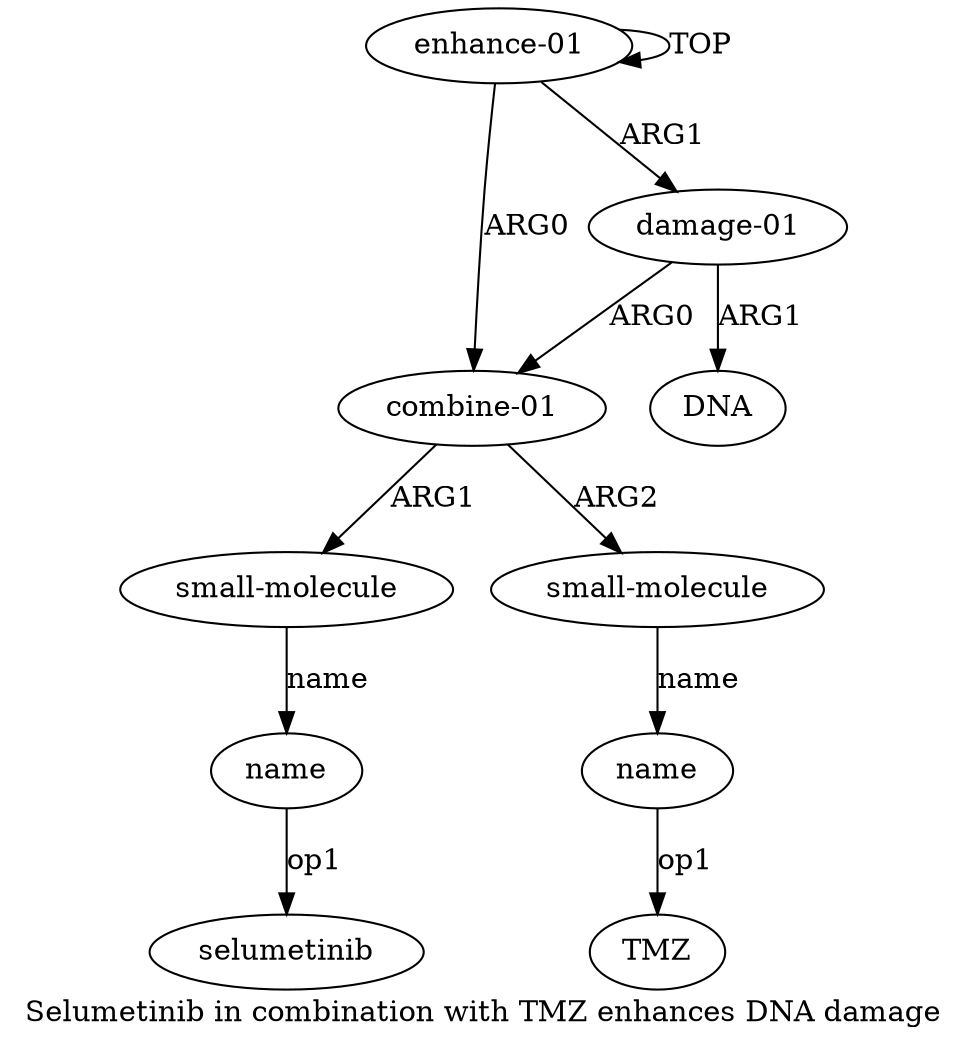 digraph  {
	graph [label="Selumetinib in combination with TMZ enhances DNA damage"];
	node [label="\N"];
	"a5 TMZ"	 [color=black,
		gold_ind=-1,
		gold_label=TMZ,
		label=TMZ,
		test_ind=-1,
		test_label=TMZ];
	a1	 [color=black,
		gold_ind=1,
		gold_label="combine-01",
		label="combine-01",
		test_ind=1,
		test_label="combine-01"];
	a2	 [color=black,
		gold_ind=2,
		gold_label="small-molecule",
		label="small-molecule",
		test_ind=2,
		test_label="small-molecule"];
	a1 -> a2 [key=0,
	color=black,
	gold_label=ARG1,
	label=ARG1,
	test_label=ARG1];
a4 [color=black,
	gold_ind=4,
	gold_label="small-molecule",
	label="small-molecule",
	test_ind=4,
	test_label="small-molecule"];
a1 -> a4 [key=0,
color=black,
gold_label=ARG2,
label=ARG2,
test_label=ARG2];
a0 [color=black,
gold_ind=0,
gold_label="enhance-01",
label="enhance-01",
test_ind=0,
test_label="enhance-01"];
a0 -> a1 [key=0,
color=black,
gold_label=ARG0,
label=ARG0,
test_label=ARG0];
a0 -> a0 [key=0,
color=black,
gold_label=TOP,
label=TOP,
test_label=TOP];
a6 [color=black,
gold_ind=6,
gold_label="damage-01",
label="damage-01",
test_ind=6,
test_label="damage-01"];
a0 -> a6 [key=0,
color=black,
gold_label=ARG1,
label=ARG1,
test_label=ARG1];
a3 [color=black,
gold_ind=3,
gold_label=name,
label=name,
test_ind=3,
test_label=name];
"a3 selumetinib" [color=black,
gold_ind=-1,
gold_label=selumetinib,
label=selumetinib,
test_ind=-1,
test_label=selumetinib];
a3 -> "a3 selumetinib" [key=0,
color=black,
gold_label=op1,
label=op1,
test_label=op1];
a2 -> a3 [key=0,
color=black,
gold_label=name,
label=name,
test_label=name];
a5 [color=black,
gold_ind=5,
gold_label=name,
label=name,
test_ind=5,
test_label=name];
a5 -> "a5 TMZ" [key=0,
color=black,
gold_label=op1,
label=op1,
test_label=op1];
a4 -> a5 [key=0,
color=black,
gold_label=name,
label=name,
test_label=name];
a7 [color=black,
gold_ind=7,
gold_label=DNA,
label=DNA,
test_ind=7,
test_label=DNA];
a6 -> a1 [key=0,
color=black,
gold_label=ARG0,
label=ARG0,
test_label=ARG0];
a6 -> a7 [key=0,
color=black,
gold_label=ARG1,
label=ARG1,
test_label=ARG1];
}
